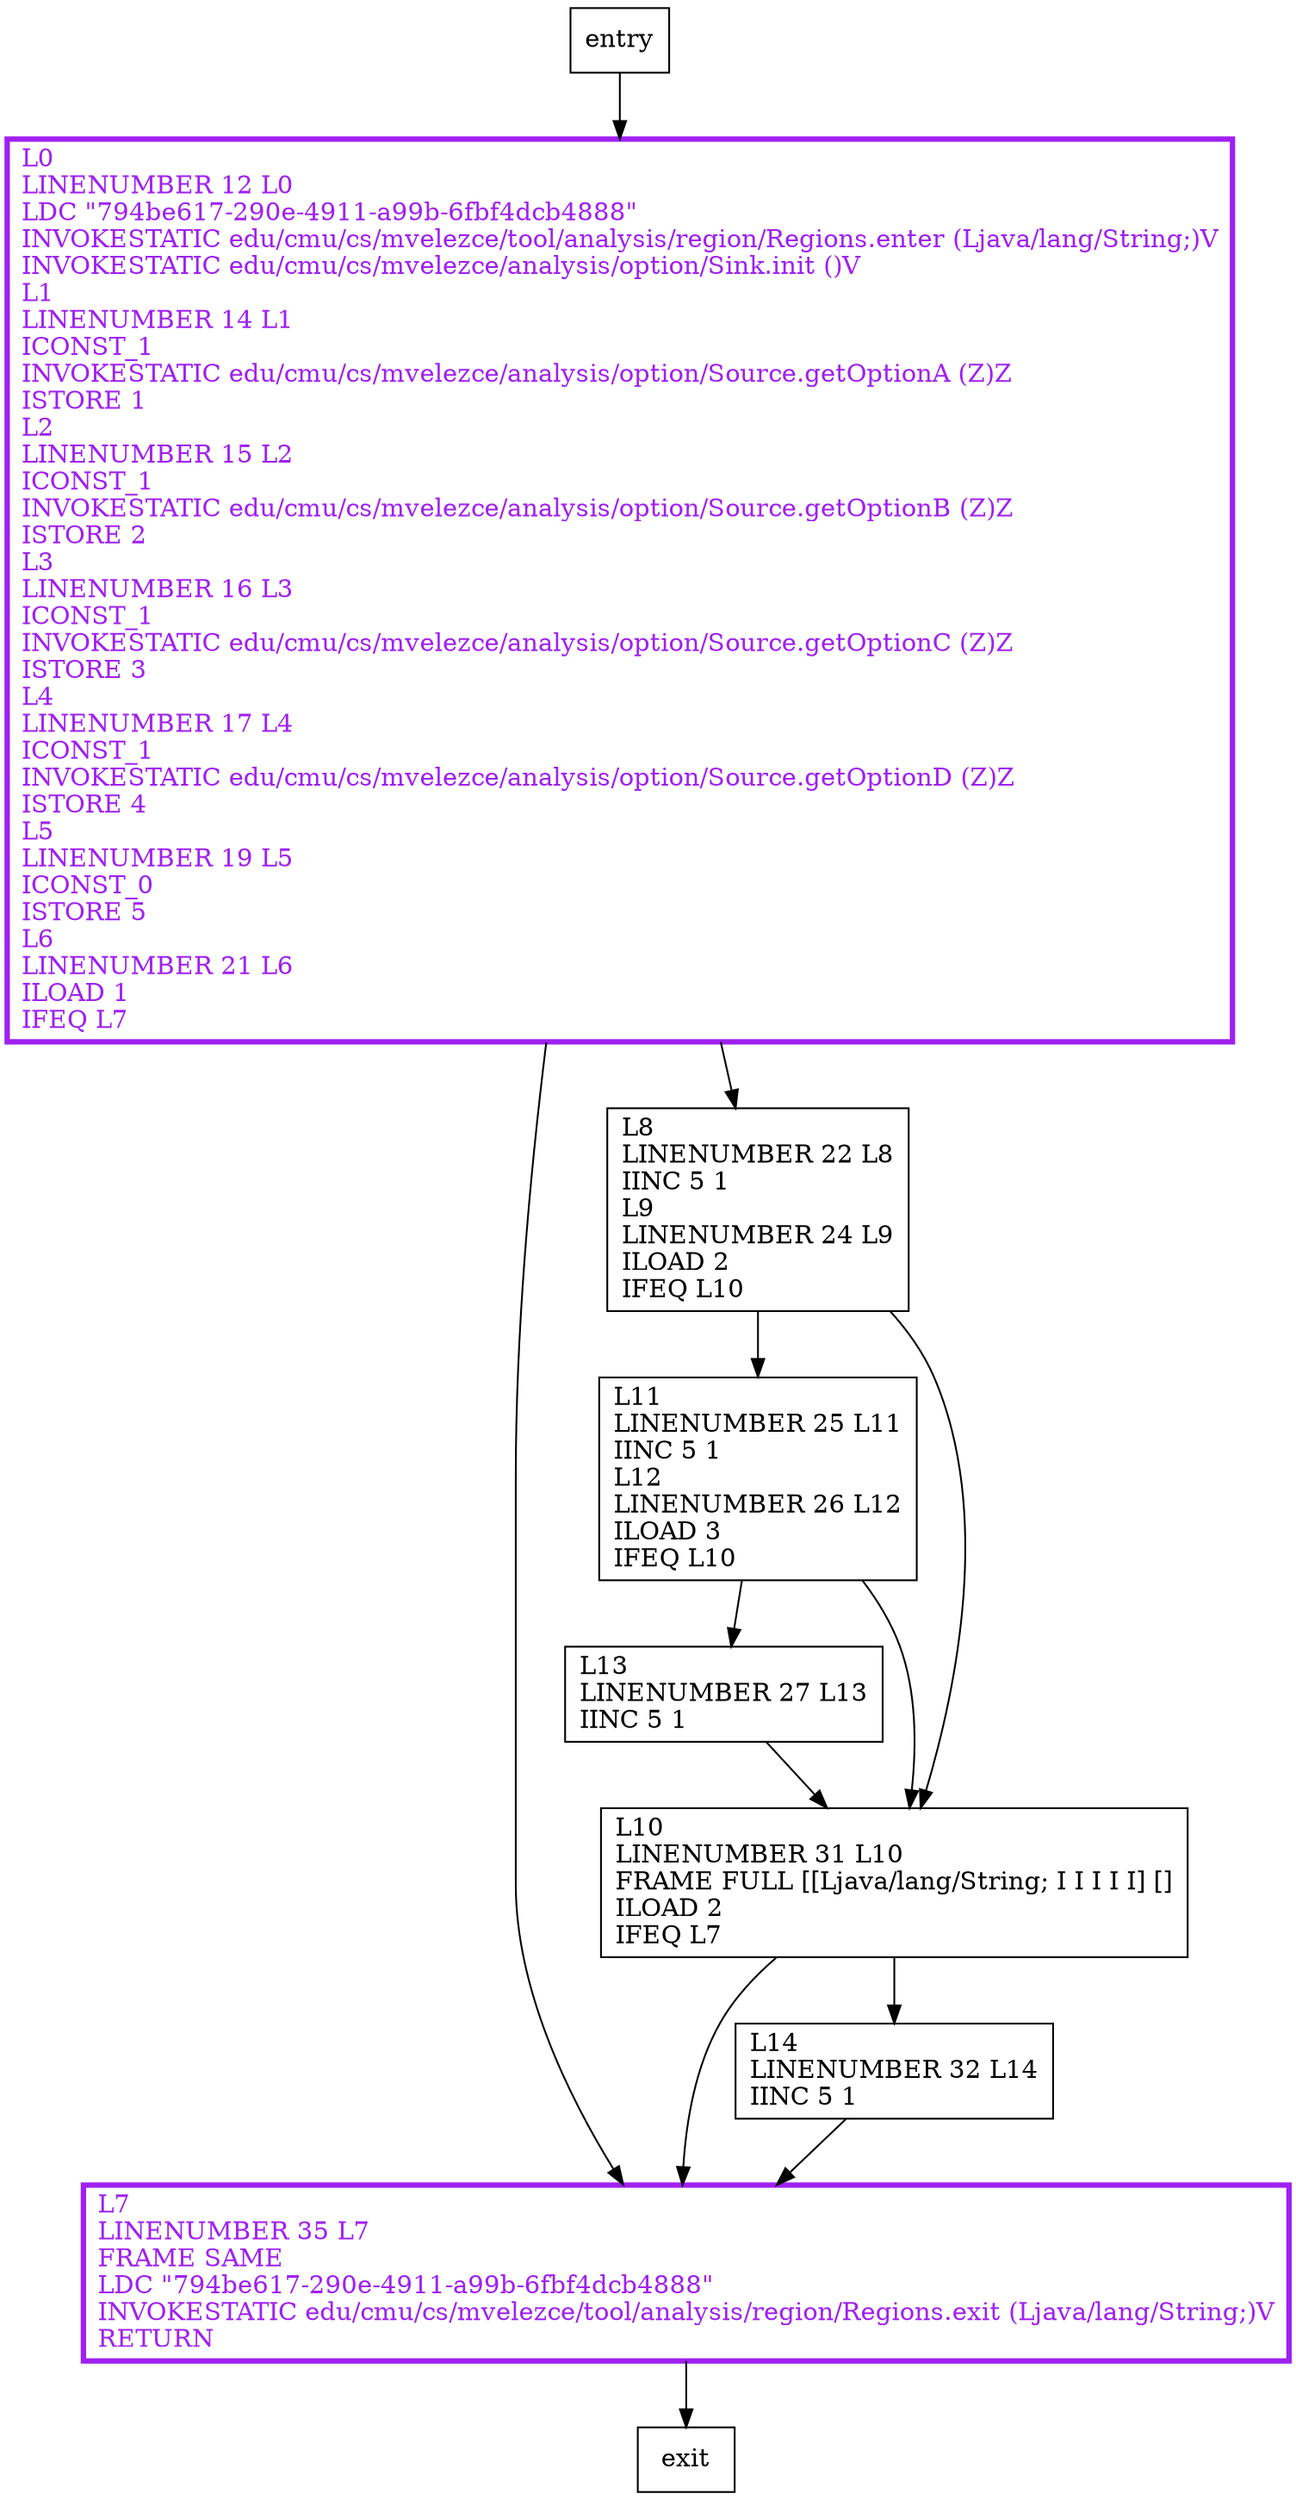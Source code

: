 digraph main {
node [shape=record];
850551034 [label="L11\lLINENUMBER 25 L11\lIINC 5 1\lL12\lLINENUMBER 26 L12\lILOAD 3\lIFEQ L10\l"];
1671507048 [label="L7\lLINENUMBER 35 L7\lFRAME SAME\lLDC \"794be617-290e-4911-a99b-6fbf4dcb4888\"\lINVOKESTATIC edu/cmu/cs/mvelezce/tool/analysis/region/Regions.exit (Ljava/lang/String;)V\lRETURN\l"];
2119891622 [label="L0\lLINENUMBER 12 L0\lLDC \"794be617-290e-4911-a99b-6fbf4dcb4888\"\lINVOKESTATIC edu/cmu/cs/mvelezce/tool/analysis/region/Regions.enter (Ljava/lang/String;)V\lINVOKESTATIC edu/cmu/cs/mvelezce/analysis/option/Sink.init ()V\lL1\lLINENUMBER 14 L1\lICONST_1\lINVOKESTATIC edu/cmu/cs/mvelezce/analysis/option/Source.getOptionA (Z)Z\lISTORE 1\lL2\lLINENUMBER 15 L2\lICONST_1\lINVOKESTATIC edu/cmu/cs/mvelezce/analysis/option/Source.getOptionB (Z)Z\lISTORE 2\lL3\lLINENUMBER 16 L3\lICONST_1\lINVOKESTATIC edu/cmu/cs/mvelezce/analysis/option/Source.getOptionC (Z)Z\lISTORE 3\lL4\lLINENUMBER 17 L4\lICONST_1\lINVOKESTATIC edu/cmu/cs/mvelezce/analysis/option/Source.getOptionD (Z)Z\lISTORE 4\lL5\lLINENUMBER 19 L5\lICONST_0\lISTORE 5\lL6\lLINENUMBER 21 L6\lILOAD 1\lIFEQ L7\l"];
687059528 [label="L8\lLINENUMBER 22 L8\lIINC 5 1\lL9\lLINENUMBER 24 L9\lILOAD 2\lIFEQ L10\l"];
1478150312 [label="L13\lLINENUMBER 27 L13\lIINC 5 1\l"];
454305524 [label="L10\lLINENUMBER 31 L10\lFRAME FULL [[Ljava/lang/String; I I I I I] []\lILOAD 2\lIFEQ L7\l"];
1833848849 [label="L14\lLINENUMBER 32 L14\lIINC 5 1\l"];
entry;
exit;
entry -> 2119891622;
850551034 -> 1478150312;
850551034 -> 454305524;
1671507048 -> exit;
2119891622 -> 1671507048;
2119891622 -> 687059528;
687059528 -> 850551034;
687059528 -> 454305524;
1478150312 -> 454305524;
454305524 -> 1671507048;
454305524 -> 1833848849;
1833848849 -> 1671507048;
1671507048[fontcolor="purple", penwidth=3, color="purple"];
2119891622[fontcolor="purple", penwidth=3, color="purple"];
}

